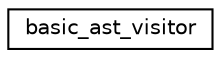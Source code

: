 digraph "Graphical Class Hierarchy"
{
 // INTERACTIVE_SVG=YES
 // LATEX_PDF_SIZE
  edge [fontname="Helvetica",fontsize="10",labelfontname="Helvetica",labelfontsize="10"];
  node [fontname="Helvetica",fontsize="10",shape=record];
  rankdir="LR";
  Node0 [label="basic_ast_visitor",height=0.2,width=0.4,color="black", fillcolor="white", style="filled",URL="$classbasic__ast__visitor.html",tooltip=" "];
}
